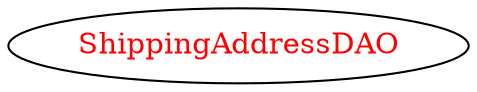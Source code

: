digraph dependencyGraph {
 concentrate=true;
 ranksep="2.0";
 rankdir="LR"; 
 splines="ortho";
"ShippingAddressDAO" [fontcolor="red"];
}